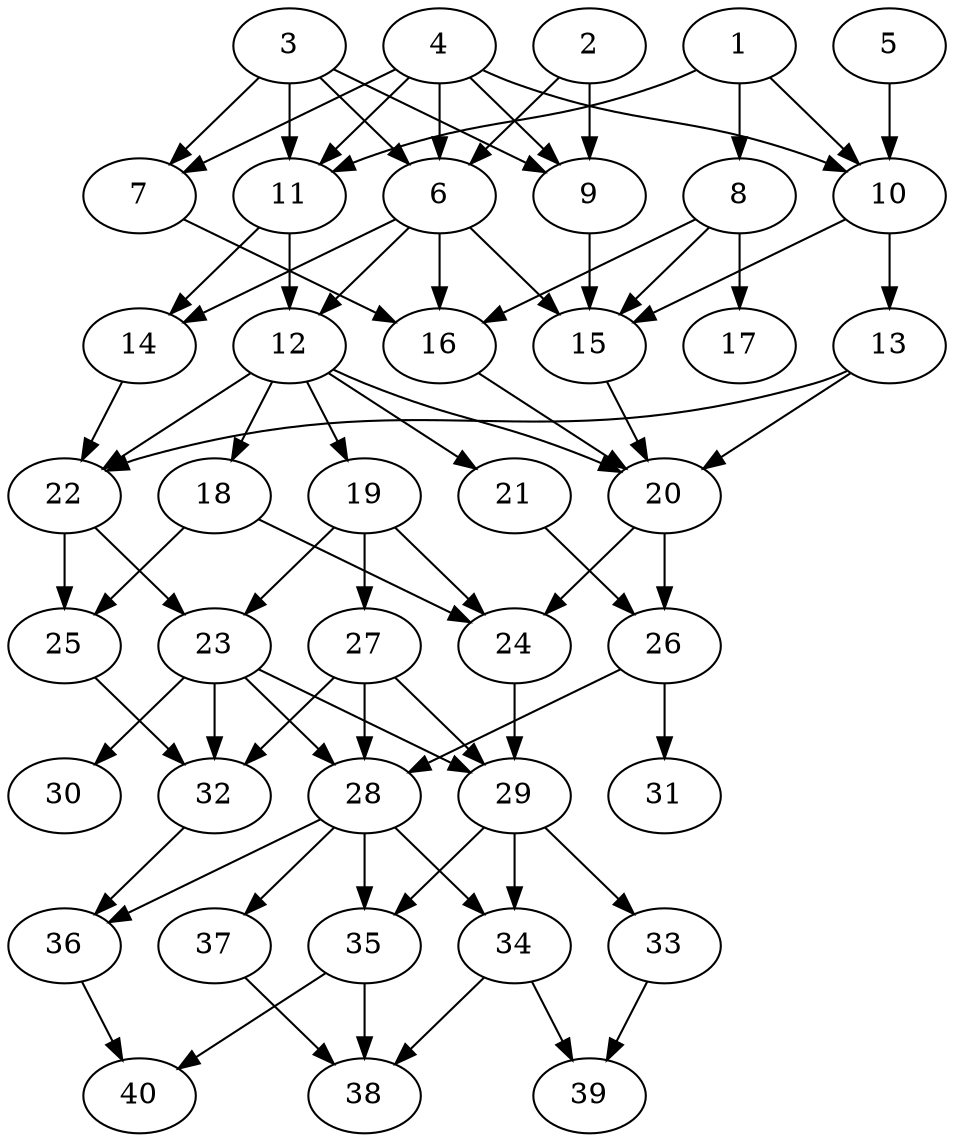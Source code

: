 // DAG automatically generated by daggen at Thu Oct  3 14:06:49 2019
// ./daggen --dot -n 40 --ccr 0.5 --fat 0.5 --regular 0.9 --density 0.6 --mindata 5242880 --maxdata 52428800 
digraph G {
  1 [size="12445696", alpha="0.02", expect_size="6222848"] 
  1 -> 8 [size ="6222848"]
  1 -> 10 [size ="6222848"]
  1 -> 11 [size ="6222848"]
  2 [size="11253760", alpha="0.11", expect_size="5626880"] 
  2 -> 6 [size ="5626880"]
  2 -> 9 [size ="5626880"]
  3 [size="67291136", alpha="0.02", expect_size="33645568"] 
  3 -> 6 [size ="33645568"]
  3 -> 7 [size ="33645568"]
  3 -> 9 [size ="33645568"]
  3 -> 11 [size ="33645568"]
  4 [size="11712512", alpha="0.11", expect_size="5856256"] 
  4 -> 6 [size ="5856256"]
  4 -> 7 [size ="5856256"]
  4 -> 9 [size ="5856256"]
  4 -> 10 [size ="5856256"]
  4 -> 11 [size ="5856256"]
  5 [size="58742784", alpha="0.19", expect_size="29371392"] 
  5 -> 10 [size ="29371392"]
  6 [size="78872576", alpha="0.10", expect_size="39436288"] 
  6 -> 12 [size ="39436288"]
  6 -> 14 [size ="39436288"]
  6 -> 15 [size ="39436288"]
  6 -> 16 [size ="39436288"]
  7 [size="64440320", alpha="0.09", expect_size="32220160"] 
  7 -> 16 [size ="32220160"]
  8 [size="53463040", alpha="0.13", expect_size="26731520"] 
  8 -> 15 [size ="26731520"]
  8 -> 16 [size ="26731520"]
  8 -> 17 [size ="26731520"]
  9 [size="100829184", alpha="0.02", expect_size="50414592"] 
  9 -> 15 [size ="50414592"]
  10 [size="40697856", alpha="0.09", expect_size="20348928"] 
  10 -> 13 [size ="20348928"]
  10 -> 15 [size ="20348928"]
  11 [size="12550144", alpha="0.06", expect_size="6275072"] 
  11 -> 12 [size ="6275072"]
  11 -> 14 [size ="6275072"]
  12 [size="23949312", alpha="0.02", expect_size="11974656"] 
  12 -> 18 [size ="11974656"]
  12 -> 19 [size ="11974656"]
  12 -> 20 [size ="11974656"]
  12 -> 21 [size ="11974656"]
  12 -> 22 [size ="11974656"]
  13 [size="76017664", alpha="0.19", expect_size="38008832"] 
  13 -> 20 [size ="38008832"]
  13 -> 22 [size ="38008832"]
  14 [size="83191808", alpha="0.02", expect_size="41595904"] 
  14 -> 22 [size ="41595904"]
  15 [size="38432768", alpha="0.19", expect_size="19216384"] 
  15 -> 20 [size ="19216384"]
  16 [size="34523136", alpha="0.13", expect_size="17261568"] 
  16 -> 20 [size ="17261568"]
  17 [size="82634752", alpha="0.01", expect_size="41317376"] 
  18 [size="29607936", alpha="0.10", expect_size="14803968"] 
  18 -> 24 [size ="14803968"]
  18 -> 25 [size ="14803968"]
  19 [size="92868608", alpha="0.11", expect_size="46434304"] 
  19 -> 23 [size ="46434304"]
  19 -> 24 [size ="46434304"]
  19 -> 27 [size ="46434304"]
  20 [size="100040704", alpha="0.15", expect_size="50020352"] 
  20 -> 24 [size ="50020352"]
  20 -> 26 [size ="50020352"]
  21 [size="46442496", alpha="0.19", expect_size="23221248"] 
  21 -> 26 [size ="23221248"]
  22 [size="74835968", alpha="0.04", expect_size="37417984"] 
  22 -> 23 [size ="37417984"]
  22 -> 25 [size ="37417984"]
  23 [size="86624256", alpha="0.00", expect_size="43312128"] 
  23 -> 28 [size ="43312128"]
  23 -> 29 [size ="43312128"]
  23 -> 30 [size ="43312128"]
  23 -> 32 [size ="43312128"]
  24 [size="83079168", alpha="0.17", expect_size="41539584"] 
  24 -> 29 [size ="41539584"]
  25 [size="94836736", alpha="0.04", expect_size="47418368"] 
  25 -> 32 [size ="47418368"]
  26 [size="90963968", alpha="0.06", expect_size="45481984"] 
  26 -> 28 [size ="45481984"]
  26 -> 31 [size ="45481984"]
  27 [size="58365952", alpha="0.19", expect_size="29182976"] 
  27 -> 28 [size ="29182976"]
  27 -> 29 [size ="29182976"]
  27 -> 32 [size ="29182976"]
  28 [size="64587776", alpha="0.01", expect_size="32293888"] 
  28 -> 34 [size ="32293888"]
  28 -> 35 [size ="32293888"]
  28 -> 36 [size ="32293888"]
  28 -> 37 [size ="32293888"]
  29 [size="19587072", alpha="0.02", expect_size="9793536"] 
  29 -> 33 [size ="9793536"]
  29 -> 34 [size ="9793536"]
  29 -> 35 [size ="9793536"]
  30 [size="69177344", alpha="0.10", expect_size="34588672"] 
  31 [size="43272192", alpha="0.18", expect_size="21636096"] 
  32 [size="38207488", alpha="0.09", expect_size="19103744"] 
  32 -> 36 [size ="19103744"]
  33 [size="54749184", alpha="0.14", expect_size="27374592"] 
  33 -> 39 [size ="27374592"]
  34 [size="55332864", alpha="0.14", expect_size="27666432"] 
  34 -> 38 [size ="27666432"]
  34 -> 39 [size ="27666432"]
  35 [size="41187328", alpha="0.00", expect_size="20593664"] 
  35 -> 38 [size ="20593664"]
  35 -> 40 [size ="20593664"]
  36 [size="60567552", alpha="0.12", expect_size="30283776"] 
  36 -> 40 [size ="30283776"]
  37 [size="87490560", alpha="0.18", expect_size="43745280"] 
  37 -> 38 [size ="43745280"]
  38 [size="81543168", alpha="0.09", expect_size="40771584"] 
  39 [size="85700608", alpha="0.17", expect_size="42850304"] 
  40 [size="95938560", alpha="0.04", expect_size="47969280"] 
}
